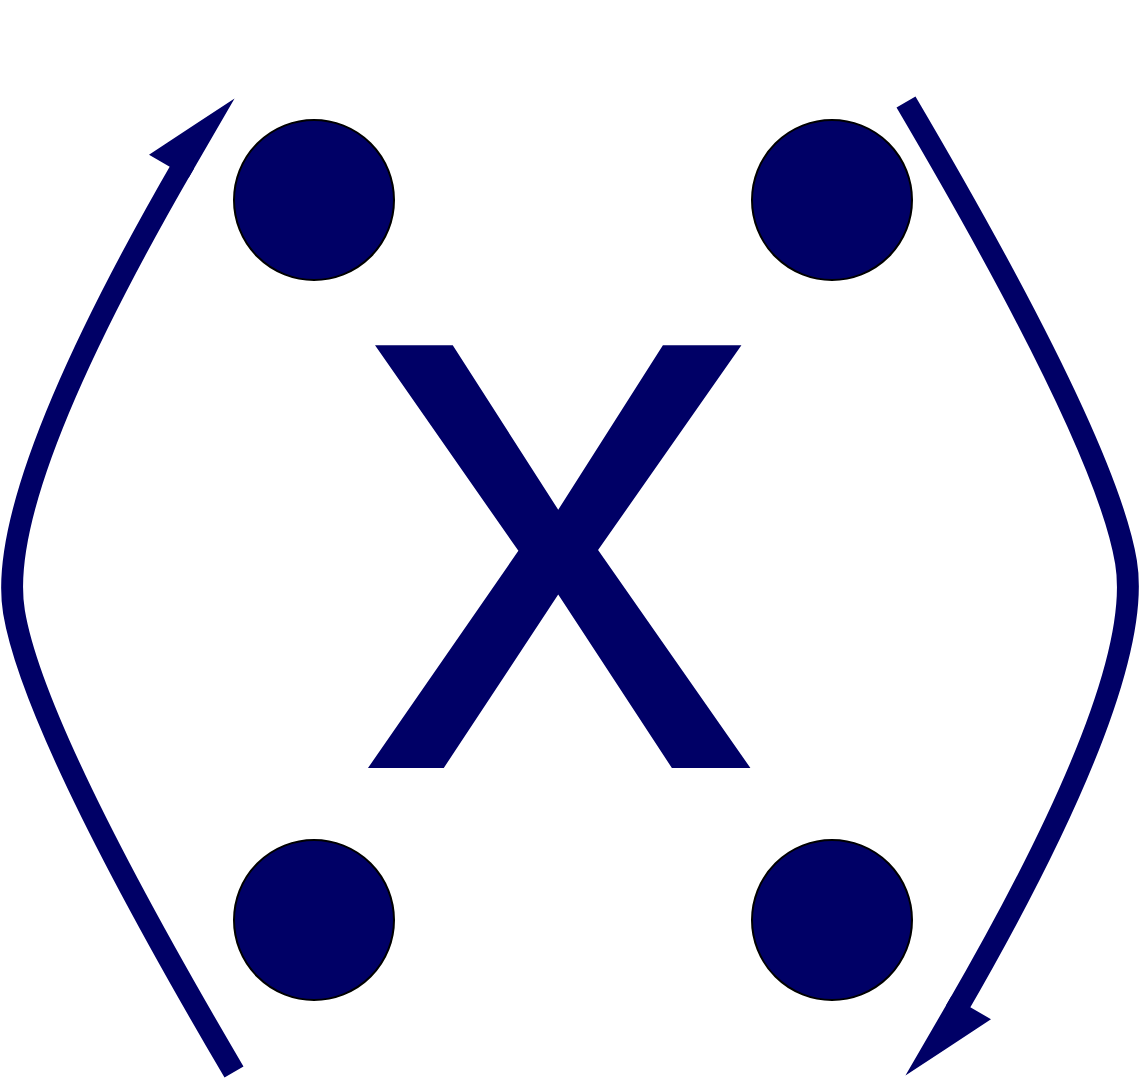 <mxfile version="21.1.2" type="device">
  <diagram name="Page-1" id="4l_1mA_5cx2hDEZCY7Ug">
    <mxGraphModel dx="1418" dy="820" grid="1" gridSize="10" guides="1" tooltips="1" connect="1" arrows="1" fold="1" page="1" pageScale="1" pageWidth="850" pageHeight="1100" math="1" shadow="0">
      <root>
        <mxCell id="0" />
        <mxCell id="1" parent="0" />
        <mxCell id="ZcIY2EhZ8-uhHCD0QohR-1" value="x" style="text;html=1;align=center;verticalAlign=middle;resizable=0;points=[];autosize=1;strokeColor=none;fillColor=none;fontSize=400;fontColor=#000066;" vertex="1" parent="1">
          <mxGeometry x="270" y="100" width="220" height="490" as="geometry" />
        </mxCell>
        <mxCell id="ZcIY2EhZ8-uhHCD0QohR-2" value="" style="ellipse;whiteSpace=wrap;html=1;aspect=fixed;fillColor=#000066;" vertex="1" parent="1">
          <mxGeometry x="218" y="160" width="80" height="80" as="geometry" />
        </mxCell>
        <mxCell id="ZcIY2EhZ8-uhHCD0QohR-3" value="" style="ellipse;whiteSpace=wrap;html=1;aspect=fixed;fillColor=#000066;" vertex="1" parent="1">
          <mxGeometry x="477" y="160" width="80" height="80" as="geometry" />
        </mxCell>
        <mxCell id="ZcIY2EhZ8-uhHCD0QohR-4" value="" style="ellipse;whiteSpace=wrap;html=1;aspect=fixed;fillColor=#000066;" vertex="1" parent="1">
          <mxGeometry x="477" y="520" width="80" height="80" as="geometry" />
        </mxCell>
        <mxCell id="ZcIY2EhZ8-uhHCD0QohR-5" value="" style="ellipse;whiteSpace=wrap;html=1;aspect=fixed;fillColor=#000066;" vertex="1" parent="1">
          <mxGeometry x="218" y="520" width="80" height="80" as="geometry" />
        </mxCell>
        <mxCell id="ZcIY2EhZ8-uhHCD0QohR-7" value="" style="curved=1;endArrow=async;html=1;rounded=0;strokeWidth=11;endFill=1;fontColor=#000066;strokeColor=#000066;" edge="1" parent="1">
          <mxGeometry width="50" height="50" relative="1" as="geometry">
            <mxPoint x="218" y="636" as="sourcePoint" />
            <mxPoint x="208" y="156" as="targetPoint" />
            <Array as="points">
              <mxPoint x="118" y="466" />
              <mxPoint x="98" y="346" />
            </Array>
          </mxGeometry>
        </mxCell>
        <mxCell id="ZcIY2EhZ8-uhHCD0QohR-9" value="" style="curved=1;endArrow=async;html=1;rounded=0;strokeWidth=11;endFill=1;fontColor=#000066;strokeColor=#000066;" edge="1" parent="1">
          <mxGeometry width="50" height="50" relative="1" as="geometry">
            <mxPoint x="554" y="151" as="sourcePoint" />
            <mxPoint x="564" y="631" as="targetPoint" />
            <Array as="points">
              <mxPoint x="654" y="321" />
              <mxPoint x="674" y="441" />
            </Array>
          </mxGeometry>
        </mxCell>
      </root>
    </mxGraphModel>
  </diagram>
</mxfile>
